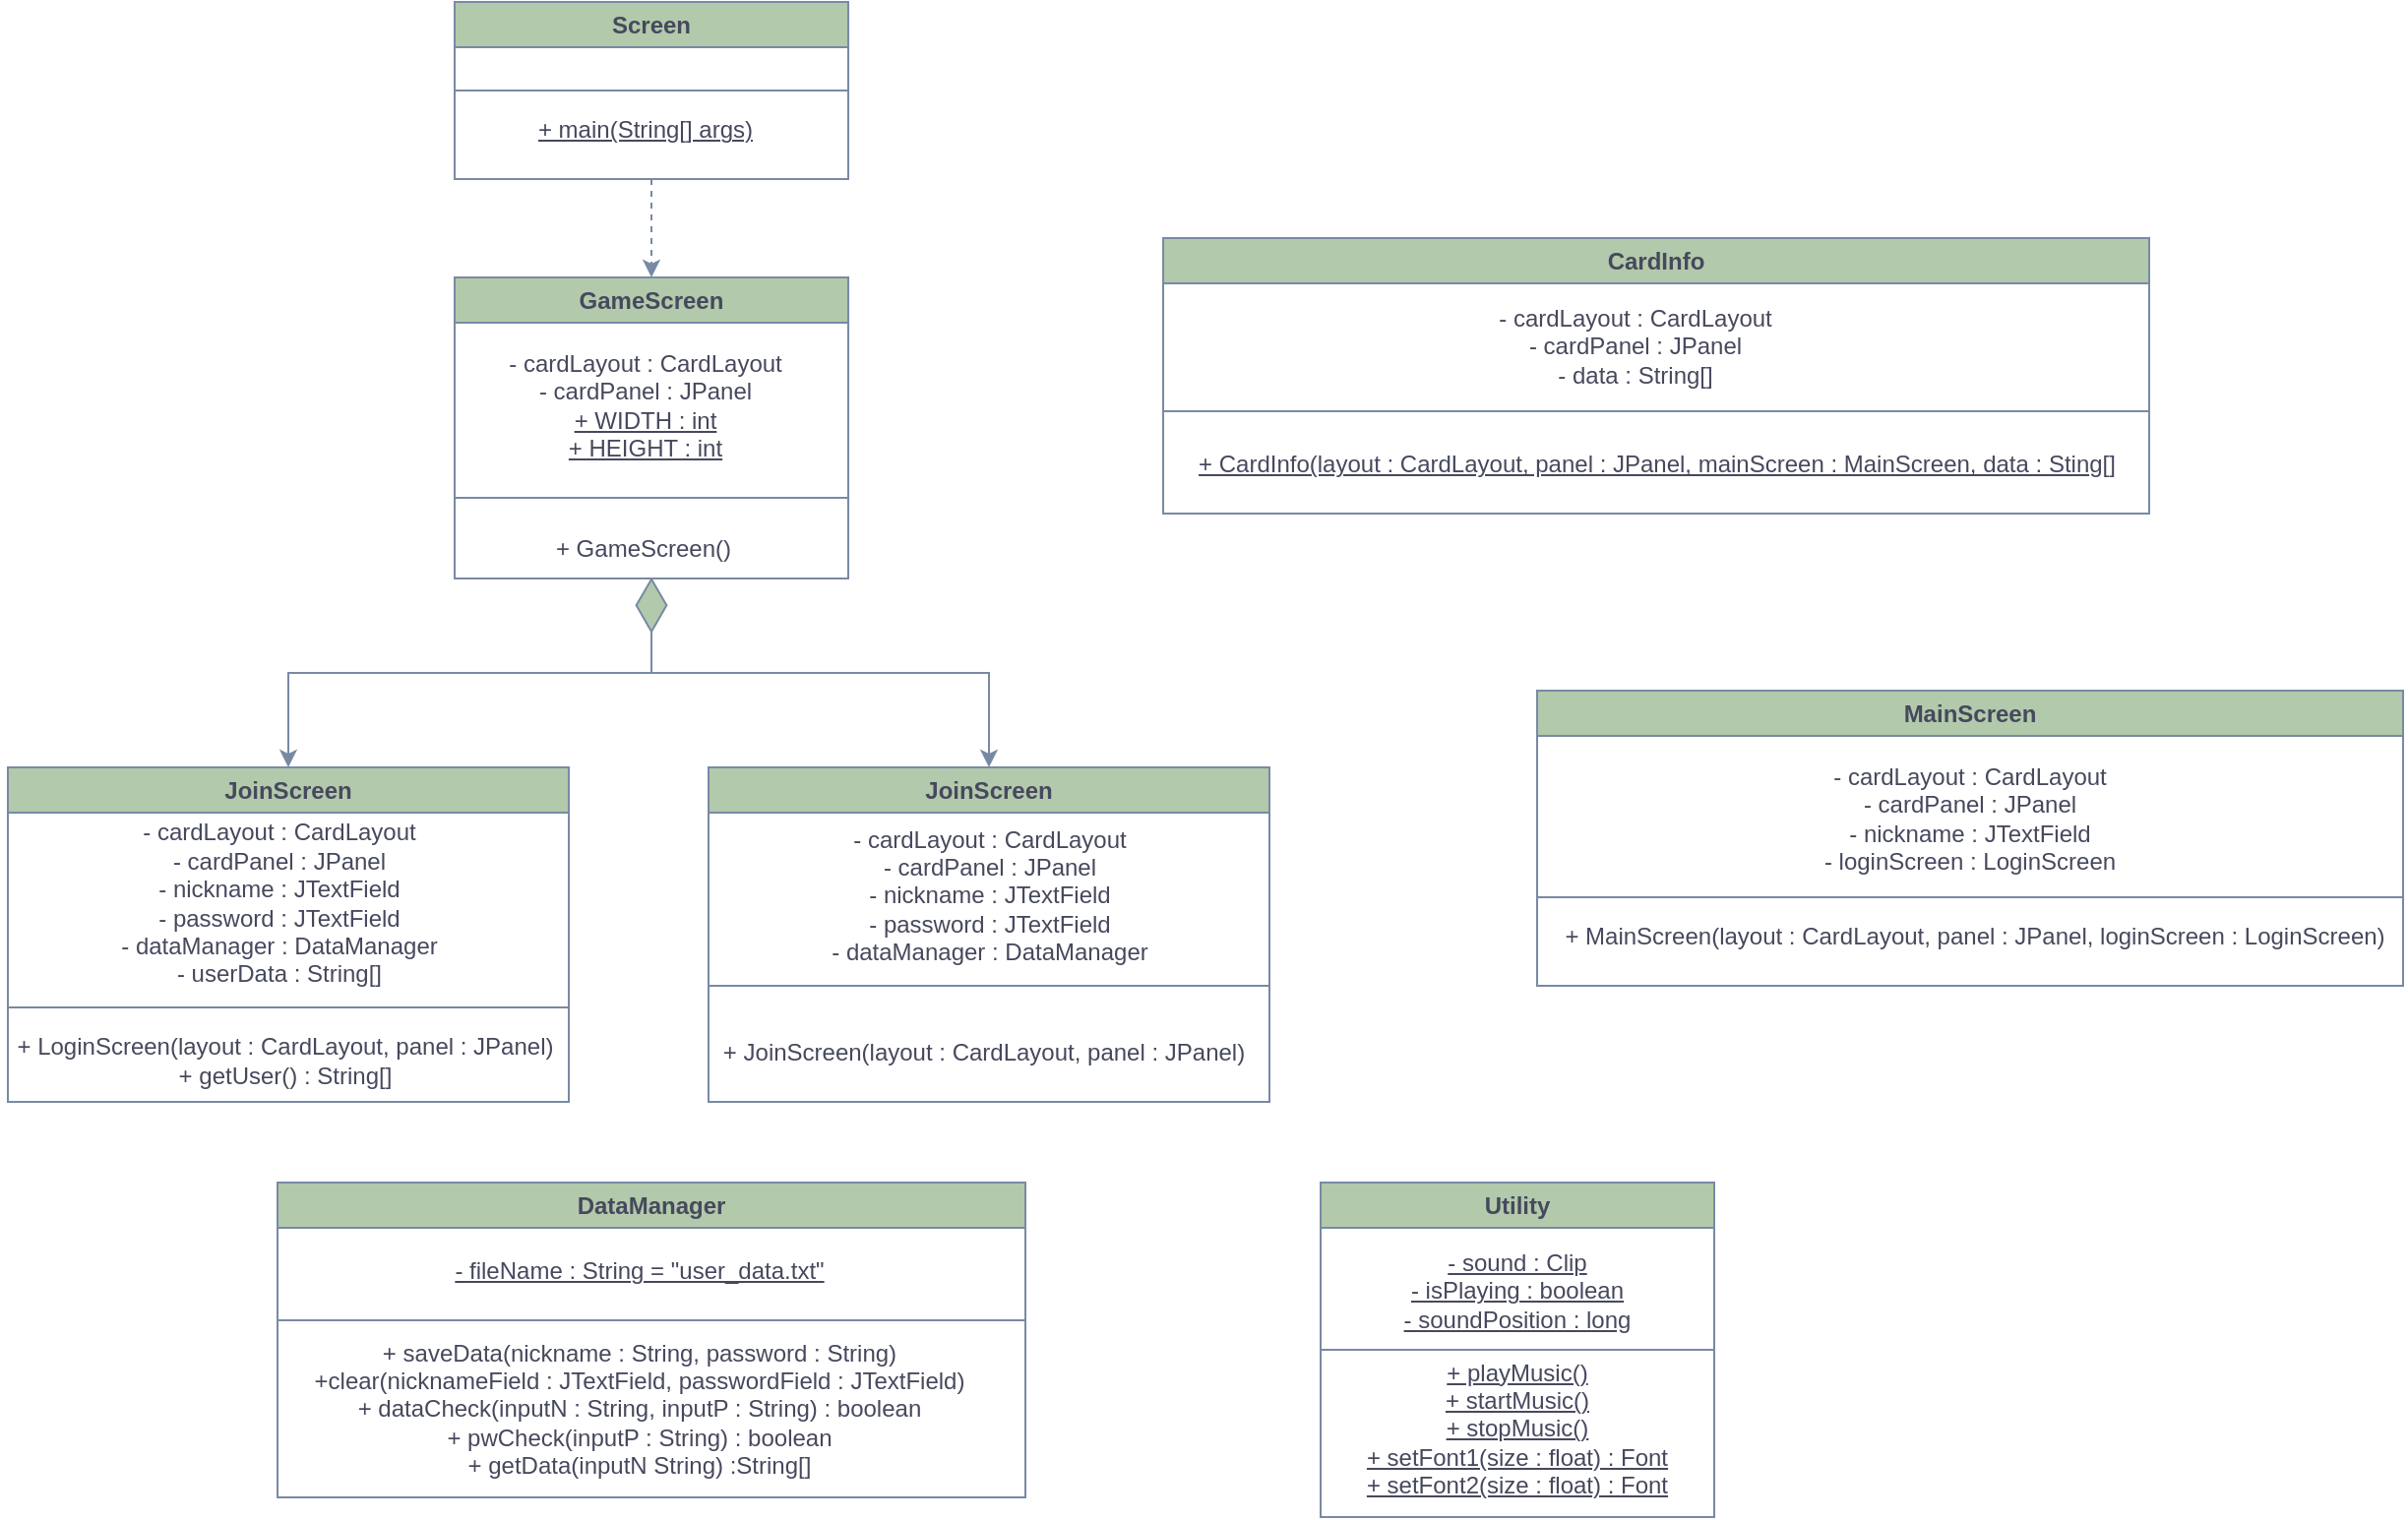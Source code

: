 <mxfile version="22.1.0" type="github">
  <diagram id="C5RBs43oDa-KdzZeNtuy" name="Page-1">
    <mxGraphModel dx="1235" dy="675" grid="1" gridSize="10" guides="1" tooltips="1" connect="1" arrows="1" fold="1" page="1" pageScale="1" pageWidth="827" pageHeight="1169" math="0" shadow="0">
      <root>
        <mxCell id="WIyWlLk6GJQsqaUBKTNV-0" />
        <mxCell id="WIyWlLk6GJQsqaUBKTNV-1" parent="WIyWlLk6GJQsqaUBKTNV-0" />
        <mxCell id="2nOwkgRxG5hWw0p1MQ7W-56" value="" style="group" vertex="1" connectable="0" parent="WIyWlLk6GJQsqaUBKTNV-1">
          <mxGeometry x="70" y="120" width="1220" height="770" as="geometry" />
        </mxCell>
        <mxCell id="2nOwkgRxG5hWw0p1MQ7W-58" style="edgeStyle=orthogonalEdgeStyle;rounded=0;orthogonalLoop=1;jettySize=auto;html=1;strokeColor=#788AA3;fontColor=#46495D;fillColor=#B2C9AB;dashed=1;" edge="1" parent="2nOwkgRxG5hWw0p1MQ7W-56" source="2nOwkgRxG5hWw0p1MQ7W-3">
          <mxGeometry relative="1" as="geometry">
            <mxPoint x="330" y="140" as="targetPoint" />
          </mxGeometry>
        </mxCell>
        <mxCell id="2nOwkgRxG5hWw0p1MQ7W-3" value="Screen" style="swimlane;whiteSpace=wrap;html=1;rounded=0;labelBackgroundColor=none;fillColor=#B2C9AB;strokeColor=#788AA3;fontColor=#46495D;" vertex="1" parent="2nOwkgRxG5hWw0p1MQ7W-56">
          <mxGeometry x="230" width="200" height="90" as="geometry" />
        </mxCell>
        <mxCell id="2nOwkgRxG5hWw0p1MQ7W-13" value="+ main(String[] args)" style="text;html=1;strokeColor=none;fillColor=none;align=center;verticalAlign=middle;whiteSpace=wrap;rounded=0;fontStyle=4;labelBackgroundColor=none;fontColor=#46495D;" vertex="1" parent="2nOwkgRxG5hWw0p1MQ7W-3">
          <mxGeometry x="12" y="50" width="170" height="30" as="geometry" />
        </mxCell>
        <mxCell id="2nOwkgRxG5hWw0p1MQ7W-12" value="" style="endArrow=none;html=1;rounded=0;exitX=0;exitY=0.5;exitDx=0;exitDy=0;entryX=1;entryY=0.5;entryDx=0;entryDy=0;labelBackgroundColor=none;strokeColor=#788AA3;fontColor=default;" edge="1" parent="2nOwkgRxG5hWw0p1MQ7W-56" source="2nOwkgRxG5hWw0p1MQ7W-3" target="2nOwkgRxG5hWw0p1MQ7W-3">
          <mxGeometry width="50" height="50" relative="1" as="geometry">
            <mxPoint x="240" y="190" as="sourcePoint" />
            <mxPoint x="350" y="400" as="targetPoint" />
          </mxGeometry>
        </mxCell>
        <mxCell id="2nOwkgRxG5hWw0p1MQ7W-22" value="" style="group;rounded=0;labelBackgroundColor=none;fontColor=#46495D;" vertex="1" connectable="0" parent="2nOwkgRxG5hWw0p1MQ7W-56">
          <mxGeometry x="230" y="150" width="200" height="150" as="geometry" />
        </mxCell>
        <mxCell id="2nOwkgRxG5hWw0p1MQ7W-4" value="GameScreen" style="swimlane;whiteSpace=wrap;html=1;rounded=0;labelBackgroundColor=none;fillColor=#B2C9AB;strokeColor=#788AA3;fontColor=#46495D;" vertex="1" parent="2nOwkgRxG5hWw0p1MQ7W-22">
          <mxGeometry y="-10" width="200" height="153" as="geometry" />
        </mxCell>
        <mxCell id="2nOwkgRxG5hWw0p1MQ7W-16" value="- cardLayout : CardLayout&lt;br&gt;- cardPanel : JPanel&lt;br&gt;&lt;u&gt;+ WIDTH : int&lt;br&gt;+ HEIGHT : int&lt;/u&gt;" style="text;html=1;strokeColor=none;fillColor=none;align=center;verticalAlign=middle;whiteSpace=wrap;rounded=0;labelBackgroundColor=none;fontColor=#46495D;" vertex="1" parent="2nOwkgRxG5hWw0p1MQ7W-4">
          <mxGeometry x="18" y="50" width="158" height="30" as="geometry" />
        </mxCell>
        <mxCell id="2nOwkgRxG5hWw0p1MQ7W-15" value="" style="endArrow=none;html=1;rounded=0;exitX=0;exitY=0.5;exitDx=0;exitDy=0;entryX=1;entryY=0.5;entryDx=0;entryDy=0;labelBackgroundColor=none;strokeColor=#788AA3;fontColor=default;" edge="1" parent="2nOwkgRxG5hWw0p1MQ7W-22">
          <mxGeometry width="50" height="50" relative="1" as="geometry">
            <mxPoint y="102" as="sourcePoint" />
            <mxPoint x="200" y="102" as="targetPoint" />
          </mxGeometry>
        </mxCell>
        <mxCell id="2nOwkgRxG5hWw0p1MQ7W-17" value="+ GameScreen()" style="text;html=1;strokeColor=none;fillColor=none;align=center;verticalAlign=middle;whiteSpace=wrap;rounded=0;labelBackgroundColor=none;fontColor=#46495D;" vertex="1" parent="2nOwkgRxG5hWw0p1MQ7W-22">
          <mxGeometry x="37" y="113" width="118" height="30" as="geometry" />
        </mxCell>
        <mxCell id="2nOwkgRxG5hWw0p1MQ7W-26" value="" style="group;rounded=0;labelBackgroundColor=none;fontColor=#46495D;" vertex="1" connectable="0" parent="2nOwkgRxG5hWw0p1MQ7W-56">
          <mxGeometry x="359" y="389" width="285.0" height="170" as="geometry" />
        </mxCell>
        <mxCell id="2nOwkgRxG5hWw0p1MQ7W-8" value="JoinScreen" style="swimlane;whiteSpace=wrap;html=1;rounded=0;labelBackgroundColor=none;fillColor=#B2C9AB;strokeColor=#788AA3;fontColor=#46495D;" vertex="1" parent="2nOwkgRxG5hWw0p1MQ7W-26">
          <mxGeometry width="285" height="170" as="geometry" />
        </mxCell>
        <mxCell id="2nOwkgRxG5hWw0p1MQ7W-19" value="- cardLayout : CardLayout&lt;br style=&quot;border-color: var(--border-color);&quot;&gt;- cardPanel : JPanel&lt;br&gt;- nickname : JTextField&lt;br&gt;- password : JTextField&lt;br&gt;- dataManager : DataManager" style="text;html=1;strokeColor=none;fillColor=none;align=center;verticalAlign=middle;whiteSpace=wrap;rounded=0;labelBackgroundColor=none;fontColor=#46495D;" vertex="1" parent="2nOwkgRxG5hWw0p1MQ7W-8">
          <mxGeometry x="52.5" y="50" width="180" height="30" as="geometry" />
        </mxCell>
        <mxCell id="2nOwkgRxG5hWw0p1MQ7W-24" value="+ JoinScreen(layout : CardLayout, panel : JPanel)" style="text;html=1;strokeColor=none;fillColor=none;align=center;verticalAlign=middle;whiteSpace=wrap;rounded=0;labelBackgroundColor=none;fontColor=#46495D;" vertex="1" parent="2nOwkgRxG5hWw0p1MQ7W-8">
          <mxGeometry x="-5" y="130" width="290" height="30" as="geometry" />
        </mxCell>
        <mxCell id="2nOwkgRxG5hWw0p1MQ7W-23" value="" style="endArrow=none;html=1;rounded=0;entryX=1;entryY=0.5;entryDx=0;entryDy=0;exitX=0;exitY=0.5;exitDx=0;exitDy=0;labelBackgroundColor=none;strokeColor=#788AA3;fontColor=default;" edge="1" parent="2nOwkgRxG5hWw0p1MQ7W-26">
          <mxGeometry width="50" height="50" relative="1" as="geometry">
            <mxPoint y="111" as="sourcePoint" />
            <mxPoint x="285.0" y="111" as="targetPoint" />
          </mxGeometry>
        </mxCell>
        <mxCell id="2nOwkgRxG5hWw0p1MQ7W-35" value="" style="group;rounded=0;labelBackgroundColor=none;fontColor=#46495D;" vertex="1" connectable="0" parent="2nOwkgRxG5hWw0p1MQ7W-56">
          <mxGeometry x="-1" y="389" width="290" height="170" as="geometry" />
        </mxCell>
        <mxCell id="2nOwkgRxG5hWw0p1MQ7W-28" value="- cardLayout : CardLayout&lt;br style=&quot;border-color: var(--border-color);&quot;&gt;- cardPanel : JPanel&lt;br&gt;- nickname : JTextField&lt;br&gt;- password : JTextField&lt;br&gt;- dataManager : DataManager&lt;br&gt;- userData : String[]" style="text;html=1;strokeColor=none;fillColor=none;align=center;verticalAlign=middle;whiteSpace=wrap;rounded=0;labelBackgroundColor=none;fontColor=#46495D;" vertex="1" parent="2nOwkgRxG5hWw0p1MQ7W-35">
          <mxGeometry x="52" y="54" width="180" height="30" as="geometry" />
        </mxCell>
        <mxCell id="2nOwkgRxG5hWw0p1MQ7W-29" value="+ LoginScreen(layout : CardLayout, panel : JPanel)&lt;br&gt;+ getUser() : String[]" style="text;html=1;strokeColor=none;fillColor=none;align=center;verticalAlign=middle;whiteSpace=wrap;rounded=0;labelBackgroundColor=none;fontColor=#46495D;" vertex="1" parent="2nOwkgRxG5hWw0p1MQ7W-35">
          <mxGeometry y="134" width="290" height="30" as="geometry" />
        </mxCell>
        <mxCell id="2nOwkgRxG5hWw0p1MQ7W-30" value="" style="group;rounded=0;labelBackgroundColor=none;fontColor=#46495D;" vertex="1" connectable="0" parent="2nOwkgRxG5hWw0p1MQ7W-35">
          <mxGeometry x="4" width="285.0" height="170" as="geometry" />
        </mxCell>
        <mxCell id="2nOwkgRxG5hWw0p1MQ7W-31" value="JoinScreen" style="swimlane;whiteSpace=wrap;html=1;rounded=0;labelBackgroundColor=none;fillColor=#B2C9AB;strokeColor=#788AA3;fontColor=#46495D;" vertex="1" parent="2nOwkgRxG5hWw0p1MQ7W-30">
          <mxGeometry width="285" height="170" as="geometry" />
        </mxCell>
        <mxCell id="2nOwkgRxG5hWw0p1MQ7W-34" value="" style="endArrow=none;html=1;rounded=0;entryX=1;entryY=0.5;entryDx=0;entryDy=0;exitX=0;exitY=0.5;exitDx=0;exitDy=0;labelBackgroundColor=none;strokeColor=#788AA3;fontColor=default;" edge="1" parent="2nOwkgRxG5hWw0p1MQ7W-30">
          <mxGeometry width="50" height="50" relative="1" as="geometry">
            <mxPoint y="122" as="sourcePoint" />
            <mxPoint x="285.0" y="122" as="targetPoint" />
          </mxGeometry>
        </mxCell>
        <mxCell id="2nOwkgRxG5hWw0p1MQ7W-39" value="" style="group;rounded=0;labelBackgroundColor=none;fontColor=#46495D;" vertex="1" connectable="0" parent="2nOwkgRxG5hWw0p1MQ7W-56">
          <mxGeometry x="140" y="600" width="380" height="160" as="geometry" />
        </mxCell>
        <mxCell id="2nOwkgRxG5hWw0p1MQ7W-9" value="DataManager" style="swimlane;whiteSpace=wrap;html=1;rounded=0;labelBackgroundColor=none;fillColor=#B2C9AB;strokeColor=#788AA3;fontColor=#46495D;" vertex="1" parent="2nOwkgRxG5hWw0p1MQ7W-39">
          <mxGeometry width="380" height="160" as="geometry" />
        </mxCell>
        <mxCell id="2nOwkgRxG5hWw0p1MQ7W-36" value="&lt;u&gt;- fileName : String = &quot;user_data.txt&quot;&lt;/u&gt;" style="text;html=1;strokeColor=none;fillColor=none;align=center;verticalAlign=middle;whiteSpace=wrap;rounded=0;labelBackgroundColor=none;fontColor=#46495D;" vertex="1" parent="2nOwkgRxG5hWw0p1MQ7W-9">
          <mxGeometry x="74" y="30" width="220" height="30" as="geometry" />
        </mxCell>
        <mxCell id="2nOwkgRxG5hWw0p1MQ7W-37" value="+ saveData(nickname : String, password : String)&lt;br&gt;+clear(nicknameField : JTextField, passwordField : JTextField)&lt;br&gt;+ dataCheck(inputN : String, inputP : String) : boolean&lt;br&gt;+ pwCheck(inputP : String) : boolean&lt;br&gt;+ getData(inputN String) :String[]" style="text;html=1;strokeColor=none;fillColor=none;align=center;verticalAlign=middle;whiteSpace=wrap;rounded=0;labelBackgroundColor=none;fontColor=#46495D;" vertex="1" parent="2nOwkgRxG5hWw0p1MQ7W-9">
          <mxGeometry x="-1" y="100" width="370" height="30" as="geometry" />
        </mxCell>
        <mxCell id="2nOwkgRxG5hWw0p1MQ7W-38" value="" style="endArrow=none;html=1;rounded=0;labelBackgroundColor=none;strokeColor=#788AA3;fontColor=default;" edge="1" parent="2nOwkgRxG5hWw0p1MQ7W-39">
          <mxGeometry width="50" height="50" relative="1" as="geometry">
            <mxPoint y="70" as="sourcePoint" />
            <mxPoint x="380" y="70" as="targetPoint" />
          </mxGeometry>
        </mxCell>
        <mxCell id="2nOwkgRxG5hWw0p1MQ7W-50" value="" style="group;labelBackgroundColor=none;fontColor=#46495D;" vertex="1" connectable="0" parent="2nOwkgRxG5hWw0p1MQ7W-56">
          <mxGeometry x="590" y="120" width="501" height="140" as="geometry" />
        </mxCell>
        <mxCell id="2nOwkgRxG5hWw0p1MQ7W-45" value="CardInfo" style="swimlane;whiteSpace=wrap;html=1;rounded=0;labelBackgroundColor=none;fillColor=#B2C9AB;strokeColor=#788AA3;fontColor=#46495D;" vertex="1" parent="2nOwkgRxG5hWw0p1MQ7W-50">
          <mxGeometry width="501" height="140" as="geometry" />
        </mxCell>
        <mxCell id="2nOwkgRxG5hWw0p1MQ7W-46" value="- cardLayout : CardLayout&lt;br&gt;- cardPanel : JPanel&lt;br&gt;- data : String[]" style="text;html=1;strokeColor=none;fillColor=none;align=center;verticalAlign=middle;whiteSpace=wrap;rounded=0;labelBackgroundColor=none;fontColor=#46495D;" vertex="1" parent="2nOwkgRxG5hWw0p1MQ7W-45">
          <mxGeometry x="160" y="40" width="160" height="30" as="geometry" />
        </mxCell>
        <mxCell id="2nOwkgRxG5hWw0p1MQ7W-47" value="&lt;u&gt;+ CardInfo(layout : CardLayout, panel : JPanel, mainScreen : MainScreen, data : Sting[]&lt;br&gt;&lt;/u&gt;" style="text;html=1;strokeColor=none;fillColor=none;align=center;verticalAlign=middle;whiteSpace=wrap;rounded=0;labelBackgroundColor=none;fontColor=#46495D;" vertex="1" parent="2nOwkgRxG5hWw0p1MQ7W-45">
          <mxGeometry x="15.5" y="100" width="470" height="30" as="geometry" />
        </mxCell>
        <mxCell id="2nOwkgRxG5hWw0p1MQ7W-48" value="" style="endArrow=none;html=1;exitX=0;exitY=0.5;exitDx=0;exitDy=0;entryX=1;entryY=0.5;entryDx=0;entryDy=0;labelBackgroundColor=none;strokeColor=#788AA3;fontColor=default;" edge="1" parent="2nOwkgRxG5hWw0p1MQ7W-50">
          <mxGeometry width="50" height="50" relative="1" as="geometry">
            <mxPoint y="88" as="sourcePoint" />
            <mxPoint x="501" y="88" as="targetPoint" />
          </mxGeometry>
        </mxCell>
        <mxCell id="2nOwkgRxG5hWw0p1MQ7W-52" value="MainScreen" style="swimlane;whiteSpace=wrap;html=1;rounded=0;labelBackgroundColor=none;fillColor=#B2C9AB;strokeColor=#788AA3;fontColor=#46495D;" vertex="1" parent="2nOwkgRxG5hWw0p1MQ7W-56">
          <mxGeometry x="780" y="350" width="440" height="150" as="geometry" />
        </mxCell>
        <mxCell id="2nOwkgRxG5hWw0p1MQ7W-53" value="- cardLayout : CardLayout&lt;br style=&quot;border-color: var(--border-color);&quot;&gt;- cardPanel : JPanel&lt;br&gt;- nickname : JTextField&lt;br&gt;- loginScreen : LoginScreen" style="text;html=1;strokeColor=none;fillColor=none;align=center;verticalAlign=middle;whiteSpace=wrap;rounded=0;labelBackgroundColor=none;fontColor=#46495D;" vertex="1" parent="2nOwkgRxG5hWw0p1MQ7W-52">
          <mxGeometry x="130" y="50" width="180" height="30" as="geometry" />
        </mxCell>
        <mxCell id="2nOwkgRxG5hWw0p1MQ7W-54" value="+ MainScreen(layout : CardLayout, panel : JPanel, loginScreen : LoginScreen)" style="text;html=1;strokeColor=none;fillColor=none;align=center;verticalAlign=middle;whiteSpace=wrap;rounded=0;labelBackgroundColor=none;fontColor=#46495D;" vertex="1" parent="2nOwkgRxG5hWw0p1MQ7W-52">
          <mxGeometry x="5" y="110" width="435" height="30" as="geometry" />
        </mxCell>
        <mxCell id="2nOwkgRxG5hWw0p1MQ7W-55" value="" style="endArrow=none;html=1;rounded=0;exitX=0;exitY=0.5;exitDx=0;exitDy=0;labelBackgroundColor=none;strokeColor=#788AA3;fontColor=default;" edge="1" parent="2nOwkgRxG5hWw0p1MQ7W-52">
          <mxGeometry width="50" height="50" relative="1" as="geometry">
            <mxPoint y="105" as="sourcePoint" />
            <mxPoint x="440" y="105" as="targetPoint" />
          </mxGeometry>
        </mxCell>
        <mxCell id="2nOwkgRxG5hWw0p1MQ7W-10" value="Utility" style="swimlane;whiteSpace=wrap;html=1;rounded=0;labelBackgroundColor=none;fillColor=#B2C9AB;strokeColor=#788AA3;fontColor=#46495D;" vertex="1" parent="2nOwkgRxG5hWw0p1MQ7W-56">
          <mxGeometry x="670" y="600" width="200" height="170" as="geometry" />
        </mxCell>
        <mxCell id="2nOwkgRxG5hWw0p1MQ7W-40" value="&lt;u&gt;- sound : Clip&lt;br&gt;- isPlaying : boolean&lt;br&gt;- soundPosition : long&lt;/u&gt;" style="text;html=1;strokeColor=none;fillColor=none;align=center;verticalAlign=middle;whiteSpace=wrap;rounded=0;labelBackgroundColor=none;fontColor=#46495D;" vertex="1" parent="2nOwkgRxG5hWw0p1MQ7W-10">
          <mxGeometry x="20" y="40" width="160" height="30" as="geometry" />
        </mxCell>
        <mxCell id="2nOwkgRxG5hWw0p1MQ7W-41" value="&lt;u&gt;+ playMusic()&lt;br&gt;+ startMusic()&lt;br&gt;+ stopMusic()&lt;br&gt;+ setFont1(size : float) : Font&lt;br&gt;&lt;/u&gt;&lt;u style=&quot;border-color: var(--border-color);&quot;&gt;+ setFont2(size : float) : Font&lt;/u&gt;&lt;u&gt;&lt;br&gt;&lt;/u&gt;" style="text;html=1;strokeColor=none;fillColor=none;align=center;verticalAlign=middle;whiteSpace=wrap;rounded=0;labelBackgroundColor=none;fontColor=#46495D;" vertex="1" parent="2nOwkgRxG5hWw0p1MQ7W-10">
          <mxGeometry x="20" y="110" width="160" height="30" as="geometry" />
        </mxCell>
        <mxCell id="2nOwkgRxG5hWw0p1MQ7W-42" value="" style="endArrow=none;html=1;exitX=0;exitY=0.5;exitDx=0;exitDy=0;entryX=1;entryY=0.5;entryDx=0;entryDy=0;labelBackgroundColor=none;strokeColor=#788AA3;fontColor=default;" edge="1" parent="2nOwkgRxG5hWw0p1MQ7W-56" source="2nOwkgRxG5hWw0p1MQ7W-10" target="2nOwkgRxG5hWw0p1MQ7W-10">
          <mxGeometry width="50" height="50" relative="1" as="geometry">
            <mxPoint x="740.5" y="810" as="sourcePoint" />
            <mxPoint x="790.5" y="760" as="targetPoint" />
          </mxGeometry>
        </mxCell>
        <mxCell id="2nOwkgRxG5hWw0p1MQ7W-59" style="edgeStyle=orthogonalEdgeStyle;rounded=0;orthogonalLoop=1;jettySize=auto;html=1;strokeColor=#788AA3;fontColor=#46495D;fillColor=#B2C9AB;" edge="1" parent="2nOwkgRxG5hWw0p1MQ7W-56" source="2nOwkgRxG5hWw0p1MQ7W-4" target="2nOwkgRxG5hWw0p1MQ7W-31">
          <mxGeometry relative="1" as="geometry" />
        </mxCell>
        <mxCell id="2nOwkgRxG5hWw0p1MQ7W-60" style="edgeStyle=orthogonalEdgeStyle;rounded=0;orthogonalLoop=1;jettySize=auto;html=1;strokeColor=#788AA3;fontColor=#46495D;fillColor=#B2C9AB;" edge="1" parent="2nOwkgRxG5hWw0p1MQ7W-56" source="2nOwkgRxG5hWw0p1MQ7W-4" target="2nOwkgRxG5hWw0p1MQ7W-8">
          <mxGeometry relative="1" as="geometry" />
        </mxCell>
        <mxCell id="2nOwkgRxG5hWw0p1MQ7W-63" value="" style="html=1;whiteSpace=wrap;aspect=fixed;shape=isoRectangle;strokeColor=#788AA3;fontColor=#46495D;fillColor=#B2C9AB;rotation=-90;" vertex="1" parent="2nOwkgRxG5hWw0p1MQ7W-56">
          <mxGeometry x="316.67" y="298.67" width="26.67" height="16" as="geometry" />
        </mxCell>
      </root>
    </mxGraphModel>
  </diagram>
</mxfile>
